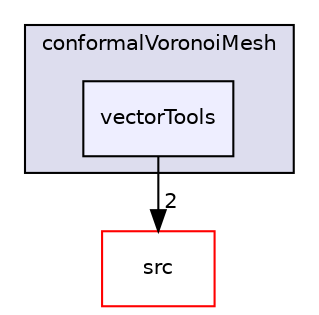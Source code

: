 digraph "applications/utilities/mesh/generation/foamyMesh/conformalVoronoiMesh/vectorTools" {
  bgcolor=transparent;
  compound=true
  node [ fontsize="10", fontname="Helvetica"];
  edge [ labelfontsize="10", labelfontname="Helvetica"];
  subgraph clusterdir_616e89101b4d92e7765258ddbabd9ee1 {
    graph [ bgcolor="#ddddee", pencolor="black", label="conformalVoronoiMesh" fontname="Helvetica", fontsize="10", URL="dir_616e89101b4d92e7765258ddbabd9ee1.html"]
  dir_f4d01ad48707ad98cc7281212f7416bd [shape=box, label="vectorTools", style="filled", fillcolor="#eeeeff", pencolor="black", URL="dir_f4d01ad48707ad98cc7281212f7416bd.html"];
  }
  dir_68267d1309a1af8e8297ef4c3efbcdba [shape=box label="src" color="red" URL="dir_68267d1309a1af8e8297ef4c3efbcdba.html"];
  dir_f4d01ad48707ad98cc7281212f7416bd->dir_68267d1309a1af8e8297ef4c3efbcdba [headlabel="2", labeldistance=1.5 headhref="dir_000564_000735.html"];
}
